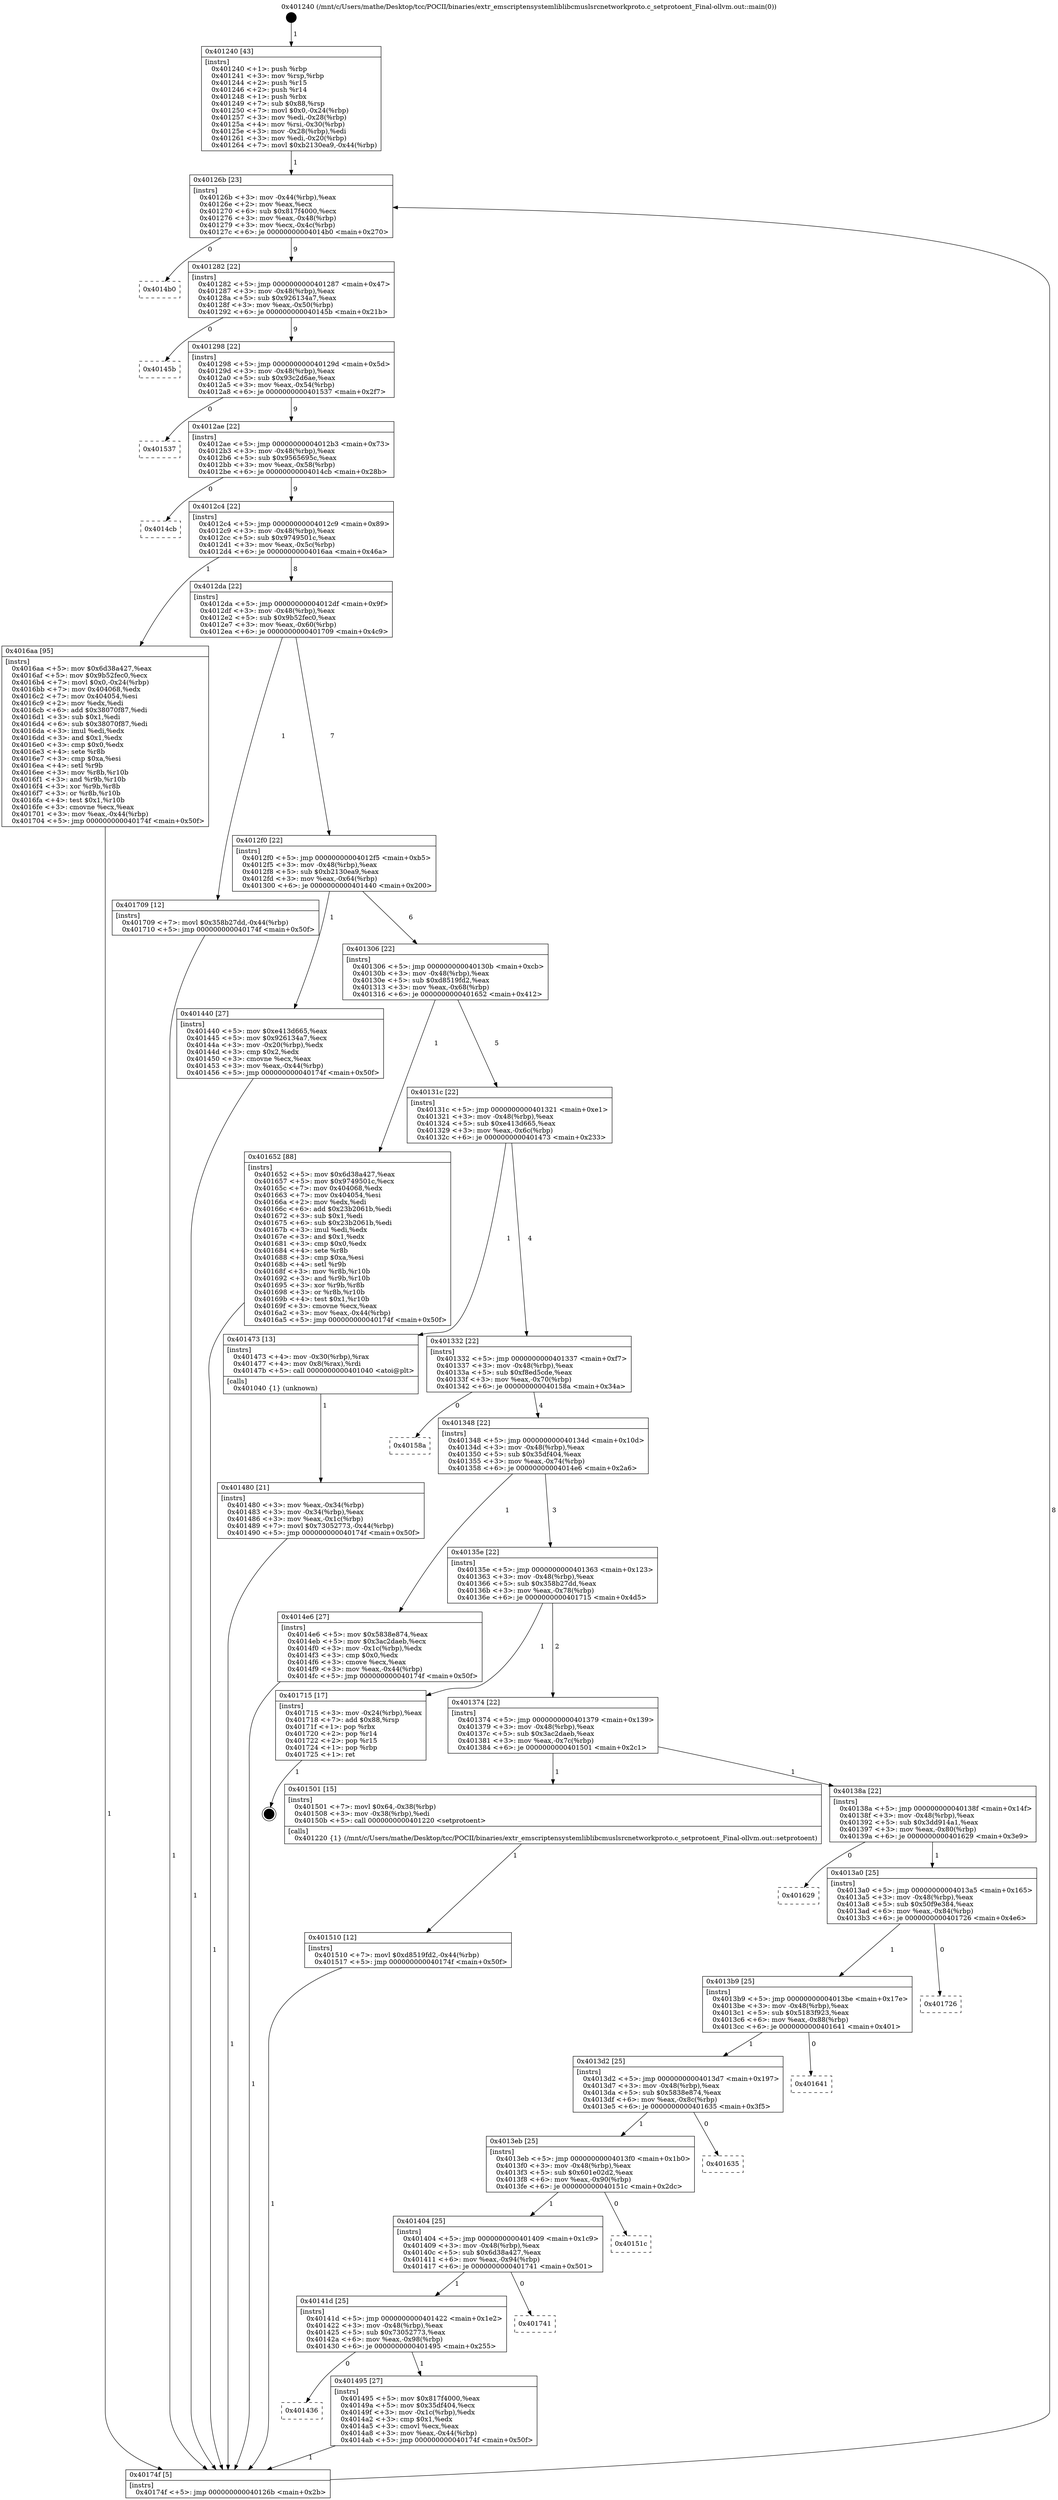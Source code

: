 digraph "0x401240" {
  label = "0x401240 (/mnt/c/Users/mathe/Desktop/tcc/POCII/binaries/extr_emscriptensystemliblibcmuslsrcnetworkproto.c_setprotoent_Final-ollvm.out::main(0))"
  labelloc = "t"
  node[shape=record]

  Entry [label="",width=0.3,height=0.3,shape=circle,fillcolor=black,style=filled]
  "0x40126b" [label="{
     0x40126b [23]\l
     | [instrs]\l
     &nbsp;&nbsp;0x40126b \<+3\>: mov -0x44(%rbp),%eax\l
     &nbsp;&nbsp;0x40126e \<+2\>: mov %eax,%ecx\l
     &nbsp;&nbsp;0x401270 \<+6\>: sub $0x817f4000,%ecx\l
     &nbsp;&nbsp;0x401276 \<+3\>: mov %eax,-0x48(%rbp)\l
     &nbsp;&nbsp;0x401279 \<+3\>: mov %ecx,-0x4c(%rbp)\l
     &nbsp;&nbsp;0x40127c \<+6\>: je 00000000004014b0 \<main+0x270\>\l
  }"]
  "0x4014b0" [label="{
     0x4014b0\l
  }", style=dashed]
  "0x401282" [label="{
     0x401282 [22]\l
     | [instrs]\l
     &nbsp;&nbsp;0x401282 \<+5\>: jmp 0000000000401287 \<main+0x47\>\l
     &nbsp;&nbsp;0x401287 \<+3\>: mov -0x48(%rbp),%eax\l
     &nbsp;&nbsp;0x40128a \<+5\>: sub $0x926134a7,%eax\l
     &nbsp;&nbsp;0x40128f \<+3\>: mov %eax,-0x50(%rbp)\l
     &nbsp;&nbsp;0x401292 \<+6\>: je 000000000040145b \<main+0x21b\>\l
  }"]
  Exit [label="",width=0.3,height=0.3,shape=circle,fillcolor=black,style=filled,peripheries=2]
  "0x40145b" [label="{
     0x40145b\l
  }", style=dashed]
  "0x401298" [label="{
     0x401298 [22]\l
     | [instrs]\l
     &nbsp;&nbsp;0x401298 \<+5\>: jmp 000000000040129d \<main+0x5d\>\l
     &nbsp;&nbsp;0x40129d \<+3\>: mov -0x48(%rbp),%eax\l
     &nbsp;&nbsp;0x4012a0 \<+5\>: sub $0x93c2d6ae,%eax\l
     &nbsp;&nbsp;0x4012a5 \<+3\>: mov %eax,-0x54(%rbp)\l
     &nbsp;&nbsp;0x4012a8 \<+6\>: je 0000000000401537 \<main+0x2f7\>\l
  }"]
  "0x401510" [label="{
     0x401510 [12]\l
     | [instrs]\l
     &nbsp;&nbsp;0x401510 \<+7\>: movl $0xd8519fd2,-0x44(%rbp)\l
     &nbsp;&nbsp;0x401517 \<+5\>: jmp 000000000040174f \<main+0x50f\>\l
  }"]
  "0x401537" [label="{
     0x401537\l
  }", style=dashed]
  "0x4012ae" [label="{
     0x4012ae [22]\l
     | [instrs]\l
     &nbsp;&nbsp;0x4012ae \<+5\>: jmp 00000000004012b3 \<main+0x73\>\l
     &nbsp;&nbsp;0x4012b3 \<+3\>: mov -0x48(%rbp),%eax\l
     &nbsp;&nbsp;0x4012b6 \<+5\>: sub $0x9565695c,%eax\l
     &nbsp;&nbsp;0x4012bb \<+3\>: mov %eax,-0x58(%rbp)\l
     &nbsp;&nbsp;0x4012be \<+6\>: je 00000000004014cb \<main+0x28b\>\l
  }"]
  "0x401436" [label="{
     0x401436\l
  }", style=dashed]
  "0x4014cb" [label="{
     0x4014cb\l
  }", style=dashed]
  "0x4012c4" [label="{
     0x4012c4 [22]\l
     | [instrs]\l
     &nbsp;&nbsp;0x4012c4 \<+5\>: jmp 00000000004012c9 \<main+0x89\>\l
     &nbsp;&nbsp;0x4012c9 \<+3\>: mov -0x48(%rbp),%eax\l
     &nbsp;&nbsp;0x4012cc \<+5\>: sub $0x9749501c,%eax\l
     &nbsp;&nbsp;0x4012d1 \<+3\>: mov %eax,-0x5c(%rbp)\l
     &nbsp;&nbsp;0x4012d4 \<+6\>: je 00000000004016aa \<main+0x46a\>\l
  }"]
  "0x401495" [label="{
     0x401495 [27]\l
     | [instrs]\l
     &nbsp;&nbsp;0x401495 \<+5\>: mov $0x817f4000,%eax\l
     &nbsp;&nbsp;0x40149a \<+5\>: mov $0x35df404,%ecx\l
     &nbsp;&nbsp;0x40149f \<+3\>: mov -0x1c(%rbp),%edx\l
     &nbsp;&nbsp;0x4014a2 \<+3\>: cmp $0x1,%edx\l
     &nbsp;&nbsp;0x4014a5 \<+3\>: cmovl %ecx,%eax\l
     &nbsp;&nbsp;0x4014a8 \<+3\>: mov %eax,-0x44(%rbp)\l
     &nbsp;&nbsp;0x4014ab \<+5\>: jmp 000000000040174f \<main+0x50f\>\l
  }"]
  "0x4016aa" [label="{
     0x4016aa [95]\l
     | [instrs]\l
     &nbsp;&nbsp;0x4016aa \<+5\>: mov $0x6d38a427,%eax\l
     &nbsp;&nbsp;0x4016af \<+5\>: mov $0x9b52fec0,%ecx\l
     &nbsp;&nbsp;0x4016b4 \<+7\>: movl $0x0,-0x24(%rbp)\l
     &nbsp;&nbsp;0x4016bb \<+7\>: mov 0x404068,%edx\l
     &nbsp;&nbsp;0x4016c2 \<+7\>: mov 0x404054,%esi\l
     &nbsp;&nbsp;0x4016c9 \<+2\>: mov %edx,%edi\l
     &nbsp;&nbsp;0x4016cb \<+6\>: add $0x38070f87,%edi\l
     &nbsp;&nbsp;0x4016d1 \<+3\>: sub $0x1,%edi\l
     &nbsp;&nbsp;0x4016d4 \<+6\>: sub $0x38070f87,%edi\l
     &nbsp;&nbsp;0x4016da \<+3\>: imul %edi,%edx\l
     &nbsp;&nbsp;0x4016dd \<+3\>: and $0x1,%edx\l
     &nbsp;&nbsp;0x4016e0 \<+3\>: cmp $0x0,%edx\l
     &nbsp;&nbsp;0x4016e3 \<+4\>: sete %r8b\l
     &nbsp;&nbsp;0x4016e7 \<+3\>: cmp $0xa,%esi\l
     &nbsp;&nbsp;0x4016ea \<+4\>: setl %r9b\l
     &nbsp;&nbsp;0x4016ee \<+3\>: mov %r8b,%r10b\l
     &nbsp;&nbsp;0x4016f1 \<+3\>: and %r9b,%r10b\l
     &nbsp;&nbsp;0x4016f4 \<+3\>: xor %r9b,%r8b\l
     &nbsp;&nbsp;0x4016f7 \<+3\>: or %r8b,%r10b\l
     &nbsp;&nbsp;0x4016fa \<+4\>: test $0x1,%r10b\l
     &nbsp;&nbsp;0x4016fe \<+3\>: cmovne %ecx,%eax\l
     &nbsp;&nbsp;0x401701 \<+3\>: mov %eax,-0x44(%rbp)\l
     &nbsp;&nbsp;0x401704 \<+5\>: jmp 000000000040174f \<main+0x50f\>\l
  }"]
  "0x4012da" [label="{
     0x4012da [22]\l
     | [instrs]\l
     &nbsp;&nbsp;0x4012da \<+5\>: jmp 00000000004012df \<main+0x9f\>\l
     &nbsp;&nbsp;0x4012df \<+3\>: mov -0x48(%rbp),%eax\l
     &nbsp;&nbsp;0x4012e2 \<+5\>: sub $0x9b52fec0,%eax\l
     &nbsp;&nbsp;0x4012e7 \<+3\>: mov %eax,-0x60(%rbp)\l
     &nbsp;&nbsp;0x4012ea \<+6\>: je 0000000000401709 \<main+0x4c9\>\l
  }"]
  "0x40141d" [label="{
     0x40141d [25]\l
     | [instrs]\l
     &nbsp;&nbsp;0x40141d \<+5\>: jmp 0000000000401422 \<main+0x1e2\>\l
     &nbsp;&nbsp;0x401422 \<+3\>: mov -0x48(%rbp),%eax\l
     &nbsp;&nbsp;0x401425 \<+5\>: sub $0x73052773,%eax\l
     &nbsp;&nbsp;0x40142a \<+6\>: mov %eax,-0x98(%rbp)\l
     &nbsp;&nbsp;0x401430 \<+6\>: je 0000000000401495 \<main+0x255\>\l
  }"]
  "0x401709" [label="{
     0x401709 [12]\l
     | [instrs]\l
     &nbsp;&nbsp;0x401709 \<+7\>: movl $0x358b27dd,-0x44(%rbp)\l
     &nbsp;&nbsp;0x401710 \<+5\>: jmp 000000000040174f \<main+0x50f\>\l
  }"]
  "0x4012f0" [label="{
     0x4012f0 [22]\l
     | [instrs]\l
     &nbsp;&nbsp;0x4012f0 \<+5\>: jmp 00000000004012f5 \<main+0xb5\>\l
     &nbsp;&nbsp;0x4012f5 \<+3\>: mov -0x48(%rbp),%eax\l
     &nbsp;&nbsp;0x4012f8 \<+5\>: sub $0xb2130ea9,%eax\l
     &nbsp;&nbsp;0x4012fd \<+3\>: mov %eax,-0x64(%rbp)\l
     &nbsp;&nbsp;0x401300 \<+6\>: je 0000000000401440 \<main+0x200\>\l
  }"]
  "0x401741" [label="{
     0x401741\l
  }", style=dashed]
  "0x401440" [label="{
     0x401440 [27]\l
     | [instrs]\l
     &nbsp;&nbsp;0x401440 \<+5\>: mov $0xe413d665,%eax\l
     &nbsp;&nbsp;0x401445 \<+5\>: mov $0x926134a7,%ecx\l
     &nbsp;&nbsp;0x40144a \<+3\>: mov -0x20(%rbp),%edx\l
     &nbsp;&nbsp;0x40144d \<+3\>: cmp $0x2,%edx\l
     &nbsp;&nbsp;0x401450 \<+3\>: cmovne %ecx,%eax\l
     &nbsp;&nbsp;0x401453 \<+3\>: mov %eax,-0x44(%rbp)\l
     &nbsp;&nbsp;0x401456 \<+5\>: jmp 000000000040174f \<main+0x50f\>\l
  }"]
  "0x401306" [label="{
     0x401306 [22]\l
     | [instrs]\l
     &nbsp;&nbsp;0x401306 \<+5\>: jmp 000000000040130b \<main+0xcb\>\l
     &nbsp;&nbsp;0x40130b \<+3\>: mov -0x48(%rbp),%eax\l
     &nbsp;&nbsp;0x40130e \<+5\>: sub $0xd8519fd2,%eax\l
     &nbsp;&nbsp;0x401313 \<+3\>: mov %eax,-0x68(%rbp)\l
     &nbsp;&nbsp;0x401316 \<+6\>: je 0000000000401652 \<main+0x412\>\l
  }"]
  "0x40174f" [label="{
     0x40174f [5]\l
     | [instrs]\l
     &nbsp;&nbsp;0x40174f \<+5\>: jmp 000000000040126b \<main+0x2b\>\l
  }"]
  "0x401240" [label="{
     0x401240 [43]\l
     | [instrs]\l
     &nbsp;&nbsp;0x401240 \<+1\>: push %rbp\l
     &nbsp;&nbsp;0x401241 \<+3\>: mov %rsp,%rbp\l
     &nbsp;&nbsp;0x401244 \<+2\>: push %r15\l
     &nbsp;&nbsp;0x401246 \<+2\>: push %r14\l
     &nbsp;&nbsp;0x401248 \<+1\>: push %rbx\l
     &nbsp;&nbsp;0x401249 \<+7\>: sub $0x88,%rsp\l
     &nbsp;&nbsp;0x401250 \<+7\>: movl $0x0,-0x24(%rbp)\l
     &nbsp;&nbsp;0x401257 \<+3\>: mov %edi,-0x28(%rbp)\l
     &nbsp;&nbsp;0x40125a \<+4\>: mov %rsi,-0x30(%rbp)\l
     &nbsp;&nbsp;0x40125e \<+3\>: mov -0x28(%rbp),%edi\l
     &nbsp;&nbsp;0x401261 \<+3\>: mov %edi,-0x20(%rbp)\l
     &nbsp;&nbsp;0x401264 \<+7\>: movl $0xb2130ea9,-0x44(%rbp)\l
  }"]
  "0x401404" [label="{
     0x401404 [25]\l
     | [instrs]\l
     &nbsp;&nbsp;0x401404 \<+5\>: jmp 0000000000401409 \<main+0x1c9\>\l
     &nbsp;&nbsp;0x401409 \<+3\>: mov -0x48(%rbp),%eax\l
     &nbsp;&nbsp;0x40140c \<+5\>: sub $0x6d38a427,%eax\l
     &nbsp;&nbsp;0x401411 \<+6\>: mov %eax,-0x94(%rbp)\l
     &nbsp;&nbsp;0x401417 \<+6\>: je 0000000000401741 \<main+0x501\>\l
  }"]
  "0x401652" [label="{
     0x401652 [88]\l
     | [instrs]\l
     &nbsp;&nbsp;0x401652 \<+5\>: mov $0x6d38a427,%eax\l
     &nbsp;&nbsp;0x401657 \<+5\>: mov $0x9749501c,%ecx\l
     &nbsp;&nbsp;0x40165c \<+7\>: mov 0x404068,%edx\l
     &nbsp;&nbsp;0x401663 \<+7\>: mov 0x404054,%esi\l
     &nbsp;&nbsp;0x40166a \<+2\>: mov %edx,%edi\l
     &nbsp;&nbsp;0x40166c \<+6\>: add $0x23b2061b,%edi\l
     &nbsp;&nbsp;0x401672 \<+3\>: sub $0x1,%edi\l
     &nbsp;&nbsp;0x401675 \<+6\>: sub $0x23b2061b,%edi\l
     &nbsp;&nbsp;0x40167b \<+3\>: imul %edi,%edx\l
     &nbsp;&nbsp;0x40167e \<+3\>: and $0x1,%edx\l
     &nbsp;&nbsp;0x401681 \<+3\>: cmp $0x0,%edx\l
     &nbsp;&nbsp;0x401684 \<+4\>: sete %r8b\l
     &nbsp;&nbsp;0x401688 \<+3\>: cmp $0xa,%esi\l
     &nbsp;&nbsp;0x40168b \<+4\>: setl %r9b\l
     &nbsp;&nbsp;0x40168f \<+3\>: mov %r8b,%r10b\l
     &nbsp;&nbsp;0x401692 \<+3\>: and %r9b,%r10b\l
     &nbsp;&nbsp;0x401695 \<+3\>: xor %r9b,%r8b\l
     &nbsp;&nbsp;0x401698 \<+3\>: or %r8b,%r10b\l
     &nbsp;&nbsp;0x40169b \<+4\>: test $0x1,%r10b\l
     &nbsp;&nbsp;0x40169f \<+3\>: cmovne %ecx,%eax\l
     &nbsp;&nbsp;0x4016a2 \<+3\>: mov %eax,-0x44(%rbp)\l
     &nbsp;&nbsp;0x4016a5 \<+5\>: jmp 000000000040174f \<main+0x50f\>\l
  }"]
  "0x40131c" [label="{
     0x40131c [22]\l
     | [instrs]\l
     &nbsp;&nbsp;0x40131c \<+5\>: jmp 0000000000401321 \<main+0xe1\>\l
     &nbsp;&nbsp;0x401321 \<+3\>: mov -0x48(%rbp),%eax\l
     &nbsp;&nbsp;0x401324 \<+5\>: sub $0xe413d665,%eax\l
     &nbsp;&nbsp;0x401329 \<+3\>: mov %eax,-0x6c(%rbp)\l
     &nbsp;&nbsp;0x40132c \<+6\>: je 0000000000401473 \<main+0x233\>\l
  }"]
  "0x40151c" [label="{
     0x40151c\l
  }", style=dashed]
  "0x401473" [label="{
     0x401473 [13]\l
     | [instrs]\l
     &nbsp;&nbsp;0x401473 \<+4\>: mov -0x30(%rbp),%rax\l
     &nbsp;&nbsp;0x401477 \<+4\>: mov 0x8(%rax),%rdi\l
     &nbsp;&nbsp;0x40147b \<+5\>: call 0000000000401040 \<atoi@plt\>\l
     | [calls]\l
     &nbsp;&nbsp;0x401040 \{1\} (unknown)\l
  }"]
  "0x401332" [label="{
     0x401332 [22]\l
     | [instrs]\l
     &nbsp;&nbsp;0x401332 \<+5\>: jmp 0000000000401337 \<main+0xf7\>\l
     &nbsp;&nbsp;0x401337 \<+3\>: mov -0x48(%rbp),%eax\l
     &nbsp;&nbsp;0x40133a \<+5\>: sub $0xf8ed5cde,%eax\l
     &nbsp;&nbsp;0x40133f \<+3\>: mov %eax,-0x70(%rbp)\l
     &nbsp;&nbsp;0x401342 \<+6\>: je 000000000040158a \<main+0x34a\>\l
  }"]
  "0x401480" [label="{
     0x401480 [21]\l
     | [instrs]\l
     &nbsp;&nbsp;0x401480 \<+3\>: mov %eax,-0x34(%rbp)\l
     &nbsp;&nbsp;0x401483 \<+3\>: mov -0x34(%rbp),%eax\l
     &nbsp;&nbsp;0x401486 \<+3\>: mov %eax,-0x1c(%rbp)\l
     &nbsp;&nbsp;0x401489 \<+7\>: movl $0x73052773,-0x44(%rbp)\l
     &nbsp;&nbsp;0x401490 \<+5\>: jmp 000000000040174f \<main+0x50f\>\l
  }"]
  "0x4013eb" [label="{
     0x4013eb [25]\l
     | [instrs]\l
     &nbsp;&nbsp;0x4013eb \<+5\>: jmp 00000000004013f0 \<main+0x1b0\>\l
     &nbsp;&nbsp;0x4013f0 \<+3\>: mov -0x48(%rbp),%eax\l
     &nbsp;&nbsp;0x4013f3 \<+5\>: sub $0x601e02d2,%eax\l
     &nbsp;&nbsp;0x4013f8 \<+6\>: mov %eax,-0x90(%rbp)\l
     &nbsp;&nbsp;0x4013fe \<+6\>: je 000000000040151c \<main+0x2dc\>\l
  }"]
  "0x40158a" [label="{
     0x40158a\l
  }", style=dashed]
  "0x401348" [label="{
     0x401348 [22]\l
     | [instrs]\l
     &nbsp;&nbsp;0x401348 \<+5\>: jmp 000000000040134d \<main+0x10d\>\l
     &nbsp;&nbsp;0x40134d \<+3\>: mov -0x48(%rbp),%eax\l
     &nbsp;&nbsp;0x401350 \<+5\>: sub $0x35df404,%eax\l
     &nbsp;&nbsp;0x401355 \<+3\>: mov %eax,-0x74(%rbp)\l
     &nbsp;&nbsp;0x401358 \<+6\>: je 00000000004014e6 \<main+0x2a6\>\l
  }"]
  "0x401635" [label="{
     0x401635\l
  }", style=dashed]
  "0x4014e6" [label="{
     0x4014e6 [27]\l
     | [instrs]\l
     &nbsp;&nbsp;0x4014e6 \<+5\>: mov $0x5838e874,%eax\l
     &nbsp;&nbsp;0x4014eb \<+5\>: mov $0x3ac2daeb,%ecx\l
     &nbsp;&nbsp;0x4014f0 \<+3\>: mov -0x1c(%rbp),%edx\l
     &nbsp;&nbsp;0x4014f3 \<+3\>: cmp $0x0,%edx\l
     &nbsp;&nbsp;0x4014f6 \<+3\>: cmove %ecx,%eax\l
     &nbsp;&nbsp;0x4014f9 \<+3\>: mov %eax,-0x44(%rbp)\l
     &nbsp;&nbsp;0x4014fc \<+5\>: jmp 000000000040174f \<main+0x50f\>\l
  }"]
  "0x40135e" [label="{
     0x40135e [22]\l
     | [instrs]\l
     &nbsp;&nbsp;0x40135e \<+5\>: jmp 0000000000401363 \<main+0x123\>\l
     &nbsp;&nbsp;0x401363 \<+3\>: mov -0x48(%rbp),%eax\l
     &nbsp;&nbsp;0x401366 \<+5\>: sub $0x358b27dd,%eax\l
     &nbsp;&nbsp;0x40136b \<+3\>: mov %eax,-0x78(%rbp)\l
     &nbsp;&nbsp;0x40136e \<+6\>: je 0000000000401715 \<main+0x4d5\>\l
  }"]
  "0x4013d2" [label="{
     0x4013d2 [25]\l
     | [instrs]\l
     &nbsp;&nbsp;0x4013d2 \<+5\>: jmp 00000000004013d7 \<main+0x197\>\l
     &nbsp;&nbsp;0x4013d7 \<+3\>: mov -0x48(%rbp),%eax\l
     &nbsp;&nbsp;0x4013da \<+5\>: sub $0x5838e874,%eax\l
     &nbsp;&nbsp;0x4013df \<+6\>: mov %eax,-0x8c(%rbp)\l
     &nbsp;&nbsp;0x4013e5 \<+6\>: je 0000000000401635 \<main+0x3f5\>\l
  }"]
  "0x401715" [label="{
     0x401715 [17]\l
     | [instrs]\l
     &nbsp;&nbsp;0x401715 \<+3\>: mov -0x24(%rbp),%eax\l
     &nbsp;&nbsp;0x401718 \<+7\>: add $0x88,%rsp\l
     &nbsp;&nbsp;0x40171f \<+1\>: pop %rbx\l
     &nbsp;&nbsp;0x401720 \<+2\>: pop %r14\l
     &nbsp;&nbsp;0x401722 \<+2\>: pop %r15\l
     &nbsp;&nbsp;0x401724 \<+1\>: pop %rbp\l
     &nbsp;&nbsp;0x401725 \<+1\>: ret\l
  }"]
  "0x401374" [label="{
     0x401374 [22]\l
     | [instrs]\l
     &nbsp;&nbsp;0x401374 \<+5\>: jmp 0000000000401379 \<main+0x139\>\l
     &nbsp;&nbsp;0x401379 \<+3\>: mov -0x48(%rbp),%eax\l
     &nbsp;&nbsp;0x40137c \<+5\>: sub $0x3ac2daeb,%eax\l
     &nbsp;&nbsp;0x401381 \<+3\>: mov %eax,-0x7c(%rbp)\l
     &nbsp;&nbsp;0x401384 \<+6\>: je 0000000000401501 \<main+0x2c1\>\l
  }"]
  "0x401641" [label="{
     0x401641\l
  }", style=dashed]
  "0x401501" [label="{
     0x401501 [15]\l
     | [instrs]\l
     &nbsp;&nbsp;0x401501 \<+7\>: movl $0x64,-0x38(%rbp)\l
     &nbsp;&nbsp;0x401508 \<+3\>: mov -0x38(%rbp),%edi\l
     &nbsp;&nbsp;0x40150b \<+5\>: call 0000000000401220 \<setprotoent\>\l
     | [calls]\l
     &nbsp;&nbsp;0x401220 \{1\} (/mnt/c/Users/mathe/Desktop/tcc/POCII/binaries/extr_emscriptensystemliblibcmuslsrcnetworkproto.c_setprotoent_Final-ollvm.out::setprotoent)\l
  }"]
  "0x40138a" [label="{
     0x40138a [22]\l
     | [instrs]\l
     &nbsp;&nbsp;0x40138a \<+5\>: jmp 000000000040138f \<main+0x14f\>\l
     &nbsp;&nbsp;0x40138f \<+3\>: mov -0x48(%rbp),%eax\l
     &nbsp;&nbsp;0x401392 \<+5\>: sub $0x3dd914a1,%eax\l
     &nbsp;&nbsp;0x401397 \<+3\>: mov %eax,-0x80(%rbp)\l
     &nbsp;&nbsp;0x40139a \<+6\>: je 0000000000401629 \<main+0x3e9\>\l
  }"]
  "0x4013b9" [label="{
     0x4013b9 [25]\l
     | [instrs]\l
     &nbsp;&nbsp;0x4013b9 \<+5\>: jmp 00000000004013be \<main+0x17e\>\l
     &nbsp;&nbsp;0x4013be \<+3\>: mov -0x48(%rbp),%eax\l
     &nbsp;&nbsp;0x4013c1 \<+5\>: sub $0x5183f923,%eax\l
     &nbsp;&nbsp;0x4013c6 \<+6\>: mov %eax,-0x88(%rbp)\l
     &nbsp;&nbsp;0x4013cc \<+6\>: je 0000000000401641 \<main+0x401\>\l
  }"]
  "0x401629" [label="{
     0x401629\l
  }", style=dashed]
  "0x4013a0" [label="{
     0x4013a0 [25]\l
     | [instrs]\l
     &nbsp;&nbsp;0x4013a0 \<+5\>: jmp 00000000004013a5 \<main+0x165\>\l
     &nbsp;&nbsp;0x4013a5 \<+3\>: mov -0x48(%rbp),%eax\l
     &nbsp;&nbsp;0x4013a8 \<+5\>: sub $0x50f9e384,%eax\l
     &nbsp;&nbsp;0x4013ad \<+6\>: mov %eax,-0x84(%rbp)\l
     &nbsp;&nbsp;0x4013b3 \<+6\>: je 0000000000401726 \<main+0x4e6\>\l
  }"]
  "0x401726" [label="{
     0x401726\l
  }", style=dashed]
  Entry -> "0x401240" [label=" 1"]
  "0x40126b" -> "0x4014b0" [label=" 0"]
  "0x40126b" -> "0x401282" [label=" 9"]
  "0x401715" -> Exit [label=" 1"]
  "0x401282" -> "0x40145b" [label=" 0"]
  "0x401282" -> "0x401298" [label=" 9"]
  "0x401709" -> "0x40174f" [label=" 1"]
  "0x401298" -> "0x401537" [label=" 0"]
  "0x401298" -> "0x4012ae" [label=" 9"]
  "0x4016aa" -> "0x40174f" [label=" 1"]
  "0x4012ae" -> "0x4014cb" [label=" 0"]
  "0x4012ae" -> "0x4012c4" [label=" 9"]
  "0x401652" -> "0x40174f" [label=" 1"]
  "0x4012c4" -> "0x4016aa" [label=" 1"]
  "0x4012c4" -> "0x4012da" [label=" 8"]
  "0x401510" -> "0x40174f" [label=" 1"]
  "0x4012da" -> "0x401709" [label=" 1"]
  "0x4012da" -> "0x4012f0" [label=" 7"]
  "0x4014e6" -> "0x40174f" [label=" 1"]
  "0x4012f0" -> "0x401440" [label=" 1"]
  "0x4012f0" -> "0x401306" [label=" 6"]
  "0x401440" -> "0x40174f" [label=" 1"]
  "0x401240" -> "0x40126b" [label=" 1"]
  "0x40174f" -> "0x40126b" [label=" 8"]
  "0x401495" -> "0x40174f" [label=" 1"]
  "0x401306" -> "0x401652" [label=" 1"]
  "0x401306" -> "0x40131c" [label=" 5"]
  "0x40141d" -> "0x401495" [label=" 1"]
  "0x40131c" -> "0x401473" [label=" 1"]
  "0x40131c" -> "0x401332" [label=" 4"]
  "0x401473" -> "0x401480" [label=" 1"]
  "0x401480" -> "0x40174f" [label=" 1"]
  "0x401501" -> "0x401510" [label=" 1"]
  "0x401332" -> "0x40158a" [label=" 0"]
  "0x401332" -> "0x401348" [label=" 4"]
  "0x401404" -> "0x401741" [label=" 0"]
  "0x401348" -> "0x4014e6" [label=" 1"]
  "0x401348" -> "0x40135e" [label=" 3"]
  "0x40141d" -> "0x401436" [label=" 0"]
  "0x40135e" -> "0x401715" [label=" 1"]
  "0x40135e" -> "0x401374" [label=" 2"]
  "0x4013eb" -> "0x40151c" [label=" 0"]
  "0x401374" -> "0x401501" [label=" 1"]
  "0x401374" -> "0x40138a" [label=" 1"]
  "0x401404" -> "0x40141d" [label=" 1"]
  "0x40138a" -> "0x401629" [label=" 0"]
  "0x40138a" -> "0x4013a0" [label=" 1"]
  "0x4013d2" -> "0x401635" [label=" 0"]
  "0x4013a0" -> "0x401726" [label=" 0"]
  "0x4013a0" -> "0x4013b9" [label=" 1"]
  "0x4013d2" -> "0x4013eb" [label=" 1"]
  "0x4013b9" -> "0x401641" [label=" 0"]
  "0x4013b9" -> "0x4013d2" [label=" 1"]
  "0x4013eb" -> "0x401404" [label=" 1"]
}
